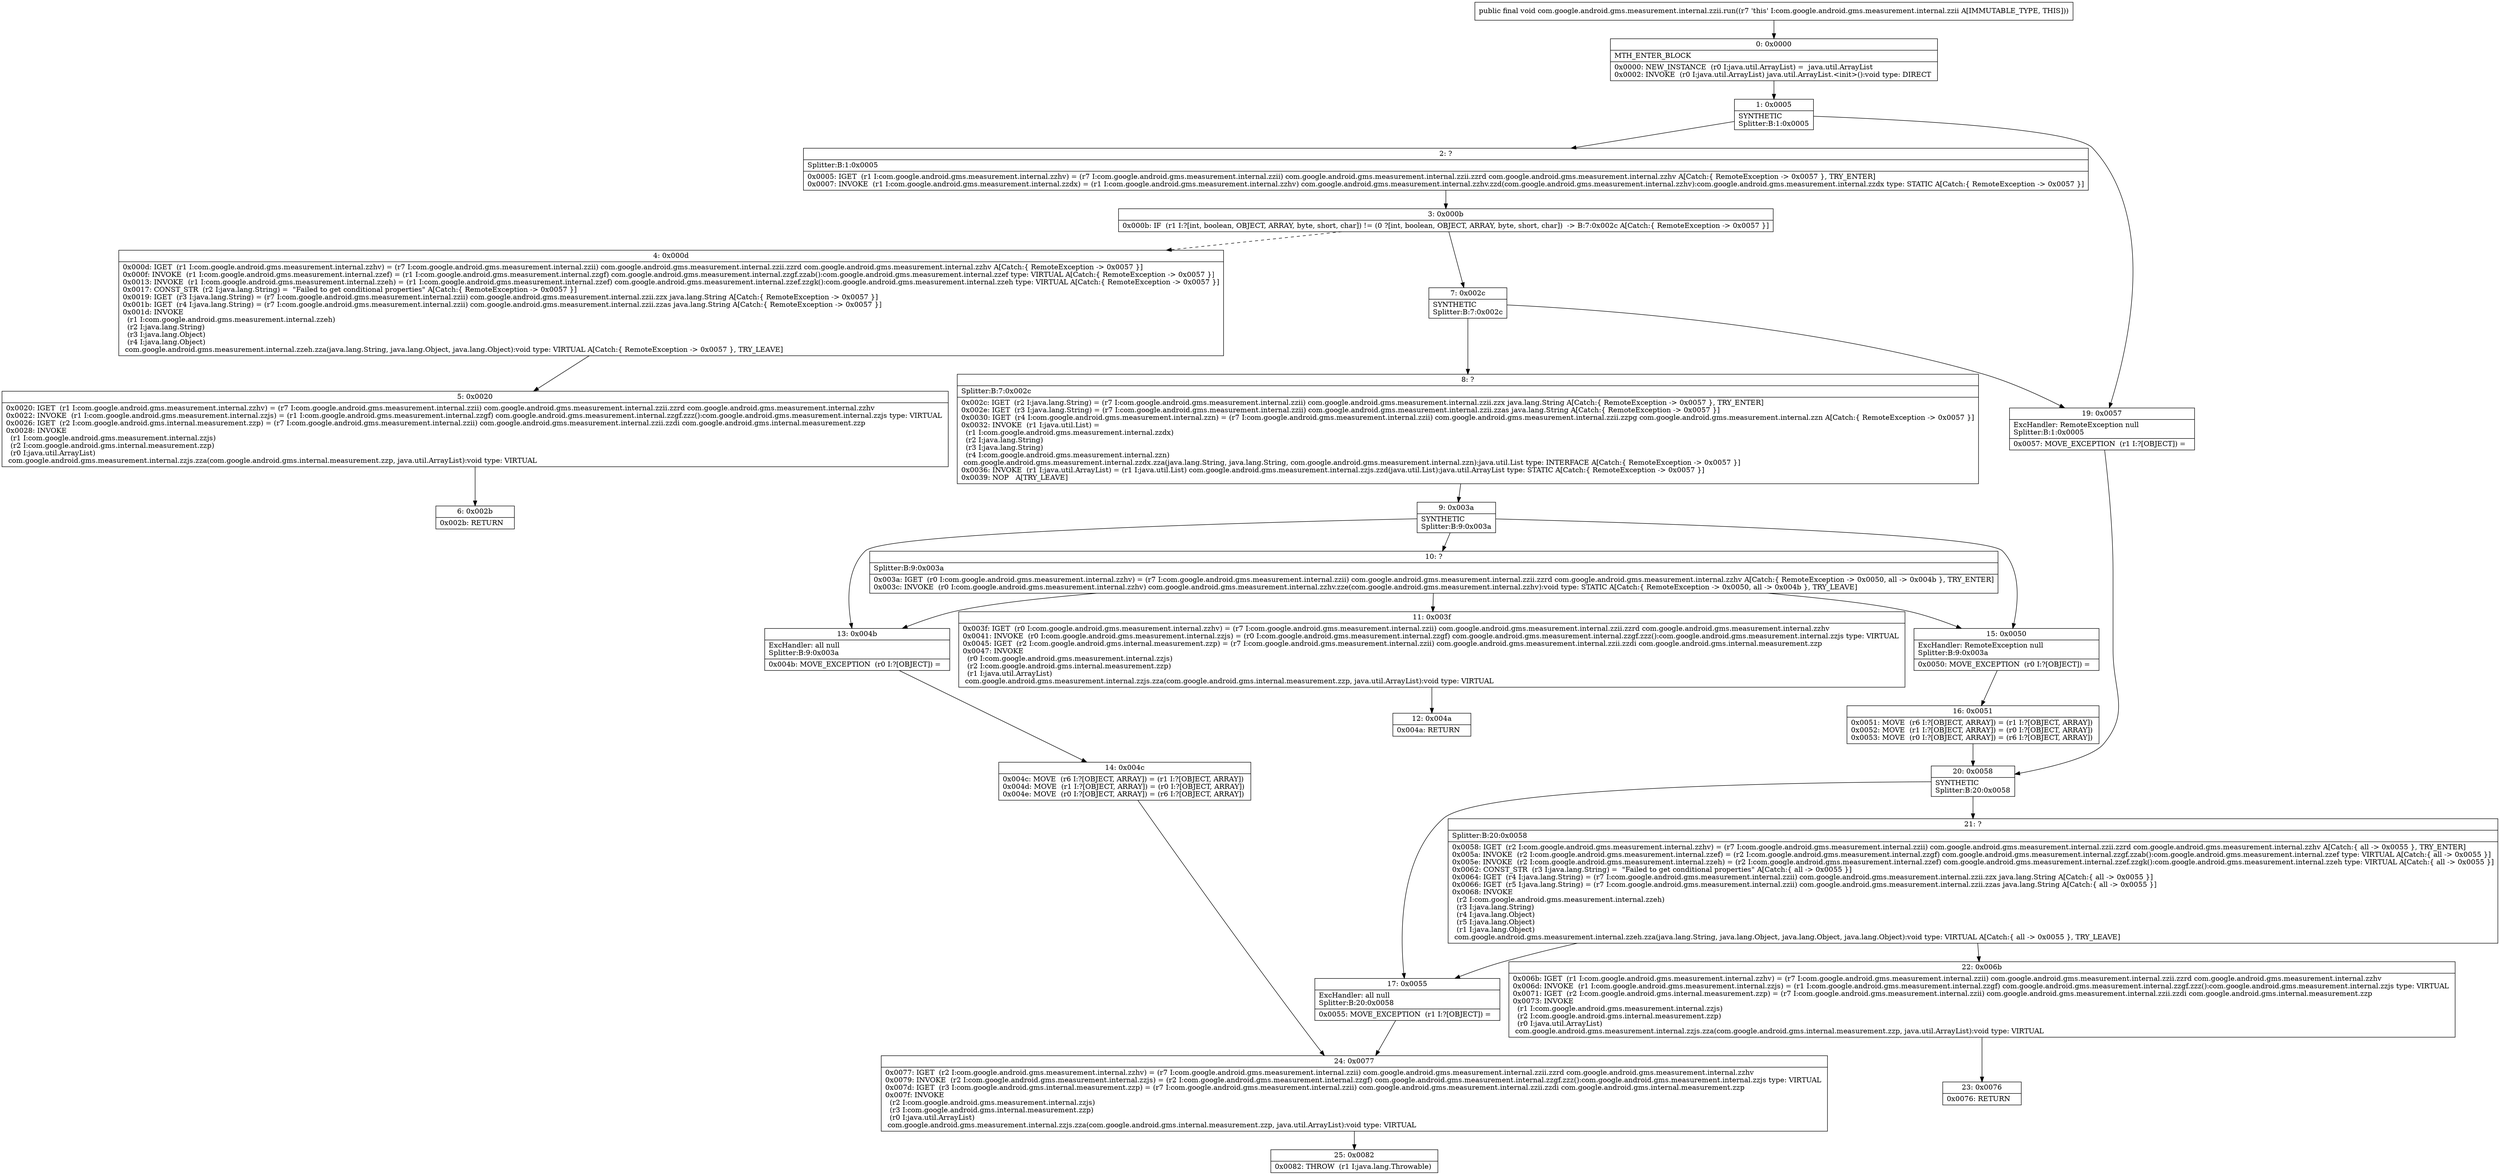 digraph "CFG forcom.google.android.gms.measurement.internal.zzii.run()V" {
Node_0 [shape=record,label="{0\:\ 0x0000|MTH_ENTER_BLOCK\l|0x0000: NEW_INSTANCE  (r0 I:java.util.ArrayList) =  java.util.ArrayList \l0x0002: INVOKE  (r0 I:java.util.ArrayList) java.util.ArrayList.\<init\>():void type: DIRECT \l}"];
Node_1 [shape=record,label="{1\:\ 0x0005|SYNTHETIC\lSplitter:B:1:0x0005\l}"];
Node_2 [shape=record,label="{2\:\ ?|Splitter:B:1:0x0005\l|0x0005: IGET  (r1 I:com.google.android.gms.measurement.internal.zzhv) = (r7 I:com.google.android.gms.measurement.internal.zzii) com.google.android.gms.measurement.internal.zzii.zzrd com.google.android.gms.measurement.internal.zzhv A[Catch:\{ RemoteException \-\> 0x0057 \}, TRY_ENTER]\l0x0007: INVOKE  (r1 I:com.google.android.gms.measurement.internal.zzdx) = (r1 I:com.google.android.gms.measurement.internal.zzhv) com.google.android.gms.measurement.internal.zzhv.zzd(com.google.android.gms.measurement.internal.zzhv):com.google.android.gms.measurement.internal.zzdx type: STATIC A[Catch:\{ RemoteException \-\> 0x0057 \}]\l}"];
Node_3 [shape=record,label="{3\:\ 0x000b|0x000b: IF  (r1 I:?[int, boolean, OBJECT, ARRAY, byte, short, char]) != (0 ?[int, boolean, OBJECT, ARRAY, byte, short, char])  \-\> B:7:0x002c A[Catch:\{ RemoteException \-\> 0x0057 \}]\l}"];
Node_4 [shape=record,label="{4\:\ 0x000d|0x000d: IGET  (r1 I:com.google.android.gms.measurement.internal.zzhv) = (r7 I:com.google.android.gms.measurement.internal.zzii) com.google.android.gms.measurement.internal.zzii.zzrd com.google.android.gms.measurement.internal.zzhv A[Catch:\{ RemoteException \-\> 0x0057 \}]\l0x000f: INVOKE  (r1 I:com.google.android.gms.measurement.internal.zzef) = (r1 I:com.google.android.gms.measurement.internal.zzgf) com.google.android.gms.measurement.internal.zzgf.zzab():com.google.android.gms.measurement.internal.zzef type: VIRTUAL A[Catch:\{ RemoteException \-\> 0x0057 \}]\l0x0013: INVOKE  (r1 I:com.google.android.gms.measurement.internal.zzeh) = (r1 I:com.google.android.gms.measurement.internal.zzef) com.google.android.gms.measurement.internal.zzef.zzgk():com.google.android.gms.measurement.internal.zzeh type: VIRTUAL A[Catch:\{ RemoteException \-\> 0x0057 \}]\l0x0017: CONST_STR  (r2 I:java.lang.String) =  \"Failed to get conditional properties\" A[Catch:\{ RemoteException \-\> 0x0057 \}]\l0x0019: IGET  (r3 I:java.lang.String) = (r7 I:com.google.android.gms.measurement.internal.zzii) com.google.android.gms.measurement.internal.zzii.zzx java.lang.String A[Catch:\{ RemoteException \-\> 0x0057 \}]\l0x001b: IGET  (r4 I:java.lang.String) = (r7 I:com.google.android.gms.measurement.internal.zzii) com.google.android.gms.measurement.internal.zzii.zzas java.lang.String A[Catch:\{ RemoteException \-\> 0x0057 \}]\l0x001d: INVOKE  \l  (r1 I:com.google.android.gms.measurement.internal.zzeh)\l  (r2 I:java.lang.String)\l  (r3 I:java.lang.Object)\l  (r4 I:java.lang.Object)\l com.google.android.gms.measurement.internal.zzeh.zza(java.lang.String, java.lang.Object, java.lang.Object):void type: VIRTUAL A[Catch:\{ RemoteException \-\> 0x0057 \}, TRY_LEAVE]\l}"];
Node_5 [shape=record,label="{5\:\ 0x0020|0x0020: IGET  (r1 I:com.google.android.gms.measurement.internal.zzhv) = (r7 I:com.google.android.gms.measurement.internal.zzii) com.google.android.gms.measurement.internal.zzii.zzrd com.google.android.gms.measurement.internal.zzhv \l0x0022: INVOKE  (r1 I:com.google.android.gms.measurement.internal.zzjs) = (r1 I:com.google.android.gms.measurement.internal.zzgf) com.google.android.gms.measurement.internal.zzgf.zzz():com.google.android.gms.measurement.internal.zzjs type: VIRTUAL \l0x0026: IGET  (r2 I:com.google.android.gms.internal.measurement.zzp) = (r7 I:com.google.android.gms.measurement.internal.zzii) com.google.android.gms.measurement.internal.zzii.zzdi com.google.android.gms.internal.measurement.zzp \l0x0028: INVOKE  \l  (r1 I:com.google.android.gms.measurement.internal.zzjs)\l  (r2 I:com.google.android.gms.internal.measurement.zzp)\l  (r0 I:java.util.ArrayList)\l com.google.android.gms.measurement.internal.zzjs.zza(com.google.android.gms.internal.measurement.zzp, java.util.ArrayList):void type: VIRTUAL \l}"];
Node_6 [shape=record,label="{6\:\ 0x002b|0x002b: RETURN   \l}"];
Node_7 [shape=record,label="{7\:\ 0x002c|SYNTHETIC\lSplitter:B:7:0x002c\l}"];
Node_8 [shape=record,label="{8\:\ ?|Splitter:B:7:0x002c\l|0x002c: IGET  (r2 I:java.lang.String) = (r7 I:com.google.android.gms.measurement.internal.zzii) com.google.android.gms.measurement.internal.zzii.zzx java.lang.String A[Catch:\{ RemoteException \-\> 0x0057 \}, TRY_ENTER]\l0x002e: IGET  (r3 I:java.lang.String) = (r7 I:com.google.android.gms.measurement.internal.zzii) com.google.android.gms.measurement.internal.zzii.zzas java.lang.String A[Catch:\{ RemoteException \-\> 0x0057 \}]\l0x0030: IGET  (r4 I:com.google.android.gms.measurement.internal.zzn) = (r7 I:com.google.android.gms.measurement.internal.zzii) com.google.android.gms.measurement.internal.zzii.zzpg com.google.android.gms.measurement.internal.zzn A[Catch:\{ RemoteException \-\> 0x0057 \}]\l0x0032: INVOKE  (r1 I:java.util.List) = \l  (r1 I:com.google.android.gms.measurement.internal.zzdx)\l  (r2 I:java.lang.String)\l  (r3 I:java.lang.String)\l  (r4 I:com.google.android.gms.measurement.internal.zzn)\l com.google.android.gms.measurement.internal.zzdx.zza(java.lang.String, java.lang.String, com.google.android.gms.measurement.internal.zzn):java.util.List type: INTERFACE A[Catch:\{ RemoteException \-\> 0x0057 \}]\l0x0036: INVOKE  (r1 I:java.util.ArrayList) = (r1 I:java.util.List) com.google.android.gms.measurement.internal.zzjs.zzd(java.util.List):java.util.ArrayList type: STATIC A[Catch:\{ RemoteException \-\> 0x0057 \}]\l0x0039: NOP   A[TRY_LEAVE]\l}"];
Node_9 [shape=record,label="{9\:\ 0x003a|SYNTHETIC\lSplitter:B:9:0x003a\l}"];
Node_10 [shape=record,label="{10\:\ ?|Splitter:B:9:0x003a\l|0x003a: IGET  (r0 I:com.google.android.gms.measurement.internal.zzhv) = (r7 I:com.google.android.gms.measurement.internal.zzii) com.google.android.gms.measurement.internal.zzii.zzrd com.google.android.gms.measurement.internal.zzhv A[Catch:\{ RemoteException \-\> 0x0050, all \-\> 0x004b \}, TRY_ENTER]\l0x003c: INVOKE  (r0 I:com.google.android.gms.measurement.internal.zzhv) com.google.android.gms.measurement.internal.zzhv.zze(com.google.android.gms.measurement.internal.zzhv):void type: STATIC A[Catch:\{ RemoteException \-\> 0x0050, all \-\> 0x004b \}, TRY_LEAVE]\l}"];
Node_11 [shape=record,label="{11\:\ 0x003f|0x003f: IGET  (r0 I:com.google.android.gms.measurement.internal.zzhv) = (r7 I:com.google.android.gms.measurement.internal.zzii) com.google.android.gms.measurement.internal.zzii.zzrd com.google.android.gms.measurement.internal.zzhv \l0x0041: INVOKE  (r0 I:com.google.android.gms.measurement.internal.zzjs) = (r0 I:com.google.android.gms.measurement.internal.zzgf) com.google.android.gms.measurement.internal.zzgf.zzz():com.google.android.gms.measurement.internal.zzjs type: VIRTUAL \l0x0045: IGET  (r2 I:com.google.android.gms.internal.measurement.zzp) = (r7 I:com.google.android.gms.measurement.internal.zzii) com.google.android.gms.measurement.internal.zzii.zzdi com.google.android.gms.internal.measurement.zzp \l0x0047: INVOKE  \l  (r0 I:com.google.android.gms.measurement.internal.zzjs)\l  (r2 I:com.google.android.gms.internal.measurement.zzp)\l  (r1 I:java.util.ArrayList)\l com.google.android.gms.measurement.internal.zzjs.zza(com.google.android.gms.internal.measurement.zzp, java.util.ArrayList):void type: VIRTUAL \l}"];
Node_12 [shape=record,label="{12\:\ 0x004a|0x004a: RETURN   \l}"];
Node_13 [shape=record,label="{13\:\ 0x004b|ExcHandler: all null\lSplitter:B:9:0x003a\l|0x004b: MOVE_EXCEPTION  (r0 I:?[OBJECT]) =  \l}"];
Node_14 [shape=record,label="{14\:\ 0x004c|0x004c: MOVE  (r6 I:?[OBJECT, ARRAY]) = (r1 I:?[OBJECT, ARRAY]) \l0x004d: MOVE  (r1 I:?[OBJECT, ARRAY]) = (r0 I:?[OBJECT, ARRAY]) \l0x004e: MOVE  (r0 I:?[OBJECT, ARRAY]) = (r6 I:?[OBJECT, ARRAY]) \l}"];
Node_15 [shape=record,label="{15\:\ 0x0050|ExcHandler: RemoteException null\lSplitter:B:9:0x003a\l|0x0050: MOVE_EXCEPTION  (r0 I:?[OBJECT]) =  \l}"];
Node_16 [shape=record,label="{16\:\ 0x0051|0x0051: MOVE  (r6 I:?[OBJECT, ARRAY]) = (r1 I:?[OBJECT, ARRAY]) \l0x0052: MOVE  (r1 I:?[OBJECT, ARRAY]) = (r0 I:?[OBJECT, ARRAY]) \l0x0053: MOVE  (r0 I:?[OBJECT, ARRAY]) = (r6 I:?[OBJECT, ARRAY]) \l}"];
Node_17 [shape=record,label="{17\:\ 0x0055|ExcHandler: all null\lSplitter:B:20:0x0058\l|0x0055: MOVE_EXCEPTION  (r1 I:?[OBJECT]) =  \l}"];
Node_19 [shape=record,label="{19\:\ 0x0057|ExcHandler: RemoteException null\lSplitter:B:1:0x0005\l|0x0057: MOVE_EXCEPTION  (r1 I:?[OBJECT]) =  \l}"];
Node_20 [shape=record,label="{20\:\ 0x0058|SYNTHETIC\lSplitter:B:20:0x0058\l}"];
Node_21 [shape=record,label="{21\:\ ?|Splitter:B:20:0x0058\l|0x0058: IGET  (r2 I:com.google.android.gms.measurement.internal.zzhv) = (r7 I:com.google.android.gms.measurement.internal.zzii) com.google.android.gms.measurement.internal.zzii.zzrd com.google.android.gms.measurement.internal.zzhv A[Catch:\{ all \-\> 0x0055 \}, TRY_ENTER]\l0x005a: INVOKE  (r2 I:com.google.android.gms.measurement.internal.zzef) = (r2 I:com.google.android.gms.measurement.internal.zzgf) com.google.android.gms.measurement.internal.zzgf.zzab():com.google.android.gms.measurement.internal.zzef type: VIRTUAL A[Catch:\{ all \-\> 0x0055 \}]\l0x005e: INVOKE  (r2 I:com.google.android.gms.measurement.internal.zzeh) = (r2 I:com.google.android.gms.measurement.internal.zzef) com.google.android.gms.measurement.internal.zzef.zzgk():com.google.android.gms.measurement.internal.zzeh type: VIRTUAL A[Catch:\{ all \-\> 0x0055 \}]\l0x0062: CONST_STR  (r3 I:java.lang.String) =  \"Failed to get conditional properties\" A[Catch:\{ all \-\> 0x0055 \}]\l0x0064: IGET  (r4 I:java.lang.String) = (r7 I:com.google.android.gms.measurement.internal.zzii) com.google.android.gms.measurement.internal.zzii.zzx java.lang.String A[Catch:\{ all \-\> 0x0055 \}]\l0x0066: IGET  (r5 I:java.lang.String) = (r7 I:com.google.android.gms.measurement.internal.zzii) com.google.android.gms.measurement.internal.zzii.zzas java.lang.String A[Catch:\{ all \-\> 0x0055 \}]\l0x0068: INVOKE  \l  (r2 I:com.google.android.gms.measurement.internal.zzeh)\l  (r3 I:java.lang.String)\l  (r4 I:java.lang.Object)\l  (r5 I:java.lang.Object)\l  (r1 I:java.lang.Object)\l com.google.android.gms.measurement.internal.zzeh.zza(java.lang.String, java.lang.Object, java.lang.Object, java.lang.Object):void type: VIRTUAL A[Catch:\{ all \-\> 0x0055 \}, TRY_LEAVE]\l}"];
Node_22 [shape=record,label="{22\:\ 0x006b|0x006b: IGET  (r1 I:com.google.android.gms.measurement.internal.zzhv) = (r7 I:com.google.android.gms.measurement.internal.zzii) com.google.android.gms.measurement.internal.zzii.zzrd com.google.android.gms.measurement.internal.zzhv \l0x006d: INVOKE  (r1 I:com.google.android.gms.measurement.internal.zzjs) = (r1 I:com.google.android.gms.measurement.internal.zzgf) com.google.android.gms.measurement.internal.zzgf.zzz():com.google.android.gms.measurement.internal.zzjs type: VIRTUAL \l0x0071: IGET  (r2 I:com.google.android.gms.internal.measurement.zzp) = (r7 I:com.google.android.gms.measurement.internal.zzii) com.google.android.gms.measurement.internal.zzii.zzdi com.google.android.gms.internal.measurement.zzp \l0x0073: INVOKE  \l  (r1 I:com.google.android.gms.measurement.internal.zzjs)\l  (r2 I:com.google.android.gms.internal.measurement.zzp)\l  (r0 I:java.util.ArrayList)\l com.google.android.gms.measurement.internal.zzjs.zza(com.google.android.gms.internal.measurement.zzp, java.util.ArrayList):void type: VIRTUAL \l}"];
Node_23 [shape=record,label="{23\:\ 0x0076|0x0076: RETURN   \l}"];
Node_24 [shape=record,label="{24\:\ 0x0077|0x0077: IGET  (r2 I:com.google.android.gms.measurement.internal.zzhv) = (r7 I:com.google.android.gms.measurement.internal.zzii) com.google.android.gms.measurement.internal.zzii.zzrd com.google.android.gms.measurement.internal.zzhv \l0x0079: INVOKE  (r2 I:com.google.android.gms.measurement.internal.zzjs) = (r2 I:com.google.android.gms.measurement.internal.zzgf) com.google.android.gms.measurement.internal.zzgf.zzz():com.google.android.gms.measurement.internal.zzjs type: VIRTUAL \l0x007d: IGET  (r3 I:com.google.android.gms.internal.measurement.zzp) = (r7 I:com.google.android.gms.measurement.internal.zzii) com.google.android.gms.measurement.internal.zzii.zzdi com.google.android.gms.internal.measurement.zzp \l0x007f: INVOKE  \l  (r2 I:com.google.android.gms.measurement.internal.zzjs)\l  (r3 I:com.google.android.gms.internal.measurement.zzp)\l  (r0 I:java.util.ArrayList)\l com.google.android.gms.measurement.internal.zzjs.zza(com.google.android.gms.internal.measurement.zzp, java.util.ArrayList):void type: VIRTUAL \l}"];
Node_25 [shape=record,label="{25\:\ 0x0082|0x0082: THROW  (r1 I:java.lang.Throwable) \l}"];
MethodNode[shape=record,label="{public final void com.google.android.gms.measurement.internal.zzii.run((r7 'this' I:com.google.android.gms.measurement.internal.zzii A[IMMUTABLE_TYPE, THIS])) }"];
MethodNode -> Node_0;
Node_0 -> Node_1;
Node_1 -> Node_2;
Node_1 -> Node_19;
Node_2 -> Node_3;
Node_3 -> Node_4[style=dashed];
Node_3 -> Node_7;
Node_4 -> Node_5;
Node_5 -> Node_6;
Node_7 -> Node_8;
Node_7 -> Node_19;
Node_8 -> Node_9;
Node_9 -> Node_10;
Node_9 -> Node_15;
Node_9 -> Node_13;
Node_10 -> Node_11;
Node_10 -> Node_15;
Node_10 -> Node_13;
Node_11 -> Node_12;
Node_13 -> Node_14;
Node_14 -> Node_24;
Node_15 -> Node_16;
Node_16 -> Node_20;
Node_17 -> Node_24;
Node_19 -> Node_20;
Node_20 -> Node_21;
Node_20 -> Node_17;
Node_21 -> Node_22;
Node_21 -> Node_17;
Node_22 -> Node_23;
Node_24 -> Node_25;
}

